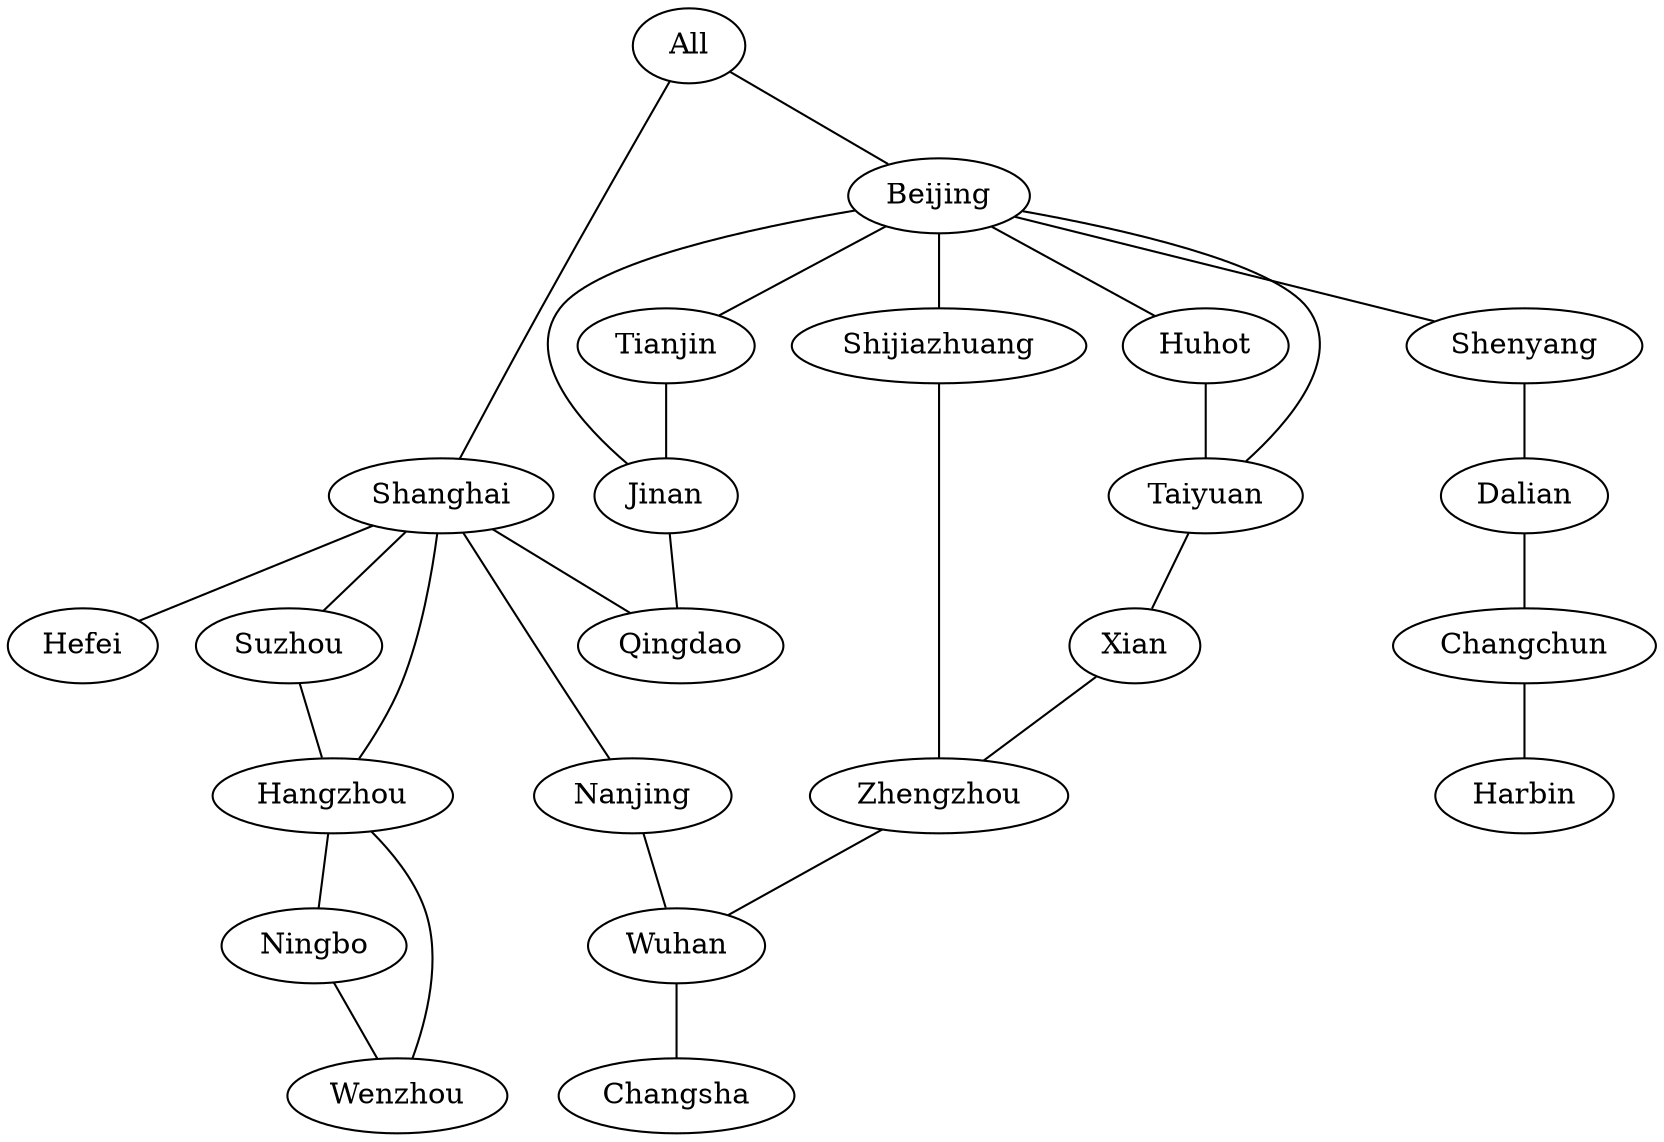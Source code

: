 Graph{
All--Beijing
All--Shanghai

Beijing--Tianjin
Beijing--Shenyang
Beijing--Huhot
Beijing--Taiyuan
Beijing--Jinan
Beijing--Shijiazhuang
Shenyang--Dalian
Dalian--Changchun
Changchun--Harbin
Tianjin--Jinan
Jinan--Qingdao
Shijiazhuang--Zhengzhou
Zhengzhou--Wuhan
Taiyuan--Xian
Xian--Zhengzhou
Huhot--Taiyuan

Shanghai--Hefei
Shanghai--Suzhou
Shanghai--Hangzhou
Shanghai--Nanjing
Shanghai--Qingdao
Suzhou--Hangzhou
Hangzhou--Ningbo
Hangzhou--Wenzhou
Ningbo--Wenzhou
Nanjing--Wuhan
Wuhan--Changsha
}